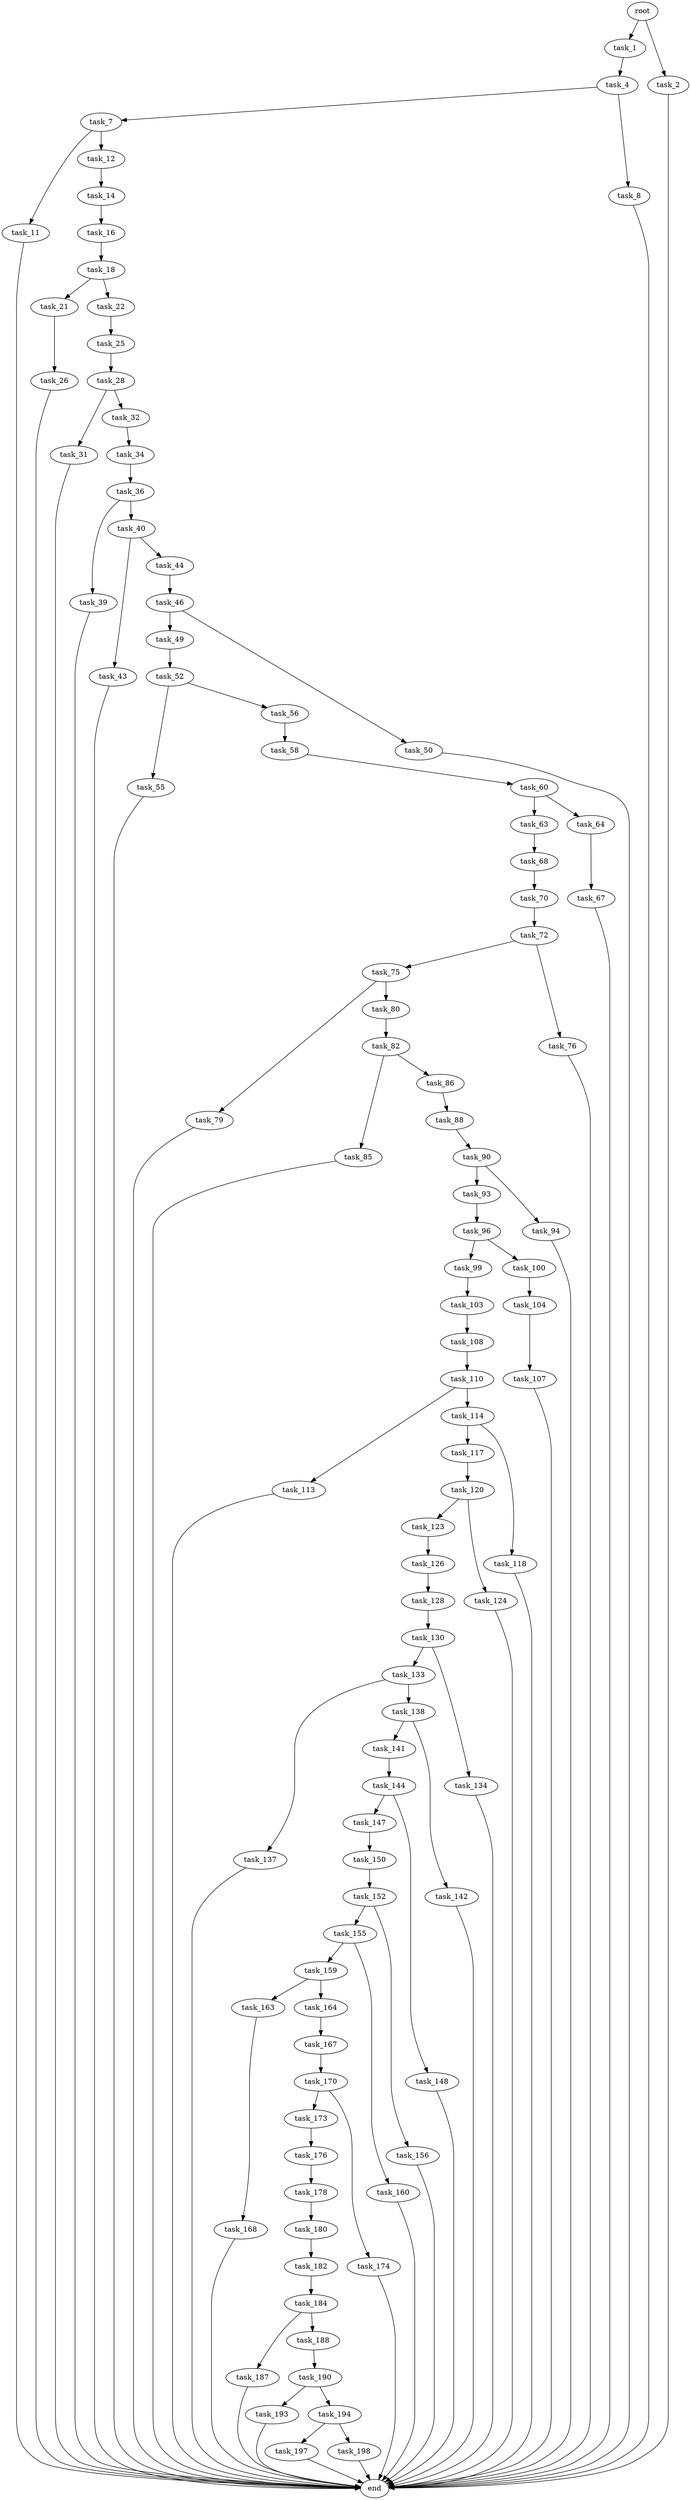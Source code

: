 digraph G {
  root [size="0.000000"];
  task_1 [size="782757789696.000000"];
  task_2 [size="69326462674.000000"];
  task_4 [size="508220740809.000000"];
  task_7 [size="5423034336.000000"];
  task_8 [size="22350446314.000000"];
  task_11 [size="76877833051.000000"];
  task_12 [size="8426686202.000000"];
  task_14 [size="5313893669.000000"];
  task_16 [size="20879623322.000000"];
  task_18 [size="25007803076.000000"];
  task_21 [size="17596549255.000000"];
  task_22 [size="43012969260.000000"];
  task_25 [size="782757789696.000000"];
  task_26 [size="614522869643.000000"];
  task_28 [size="38805863261.000000"];
  task_31 [size="2476110513.000000"];
  task_32 [size="68719476736.000000"];
  task_34 [size="28991029248.000000"];
  task_36 [size="3154472627.000000"];
  task_39 [size="549755813888.000000"];
  task_40 [size="260681498281.000000"];
  task_43 [size="28991029248.000000"];
  task_44 [size="1047395416505.000000"];
  task_46 [size="68719476736.000000"];
  task_49 [size="12732039330.000000"];
  task_50 [size="18334486987.000000"];
  task_52 [size="31798097644.000000"];
  task_55 [size="26660126559.000000"];
  task_56 [size="3382933783.000000"];
  task_58 [size="231928233984.000000"];
  task_60 [size="1491327098.000000"];
  task_63 [size="26178347585.000000"];
  task_64 [size="549755813888.000000"];
  task_67 [size="231928233984.000000"];
  task_68 [size="469346534645.000000"];
  task_70 [size="134217728000.000000"];
  task_72 [size="137663489906.000000"];
  task_75 [size="782757789696.000000"];
  task_76 [size="263517618959.000000"];
  task_79 [size="231928233984.000000"];
  task_80 [size="549755813888.000000"];
  task_82 [size="6584223288.000000"];
  task_85 [size="28991029248.000000"];
  task_86 [size="465166060594.000000"];
  task_88 [size="1086203972564.000000"];
  task_90 [size="7243488070.000000"];
  task_93 [size="368293445632.000000"];
  task_94 [size="8589934592.000000"];
  task_96 [size="549755813888.000000"];
  task_99 [size="6661796099.000000"];
  task_100 [size="549755813888.000000"];
  task_103 [size="1158558060.000000"];
  task_104 [size="4460883070.000000"];
  task_107 [size="27936667918.000000"];
  task_108 [size="3915673281.000000"];
  task_110 [size="338353188544.000000"];
  task_113 [size="368293445632.000000"];
  task_114 [size="782757789696.000000"];
  task_117 [size="134217728000.000000"];
  task_118 [size="11251654624.000000"];
  task_120 [size="28991029248.000000"];
  task_123 [size="1194468188.000000"];
  task_124 [size="3545880492.000000"];
  task_126 [size="264679808094.000000"];
  task_128 [size="549755813888.000000"];
  task_130 [size="20025309472.000000"];
  task_133 [size="240367302767.000000"];
  task_134 [size="12358900142.000000"];
  task_137 [size="3339658245.000000"];
  task_138 [size="116327268983.000000"];
  task_141 [size="10271512559.000000"];
  task_142 [size="32764018387.000000"];
  task_144 [size="219922491155.000000"];
  task_147 [size="3840086232.000000"];
  task_148 [size="7625457401.000000"];
  task_150 [size="28991029248.000000"];
  task_152 [size="570651704490.000000"];
  task_155 [size="435148344876.000000"];
  task_156 [size="10614615830.000000"];
  task_159 [size="28991029248.000000"];
  task_160 [size="368293445632.000000"];
  task_163 [size="5882818821.000000"];
  task_164 [size="1417132251235.000000"];
  task_167 [size="12827815238.000000"];
  task_168 [size="549755813888.000000"];
  task_170 [size="6703617799.000000"];
  task_173 [size="134217728000.000000"];
  task_174 [size="134217728000.000000"];
  task_176 [size="6170277252.000000"];
  task_178 [size="1073741824000.000000"];
  task_180 [size="28991029248.000000"];
  task_182 [size="134217728000.000000"];
  task_184 [size="134217728000.000000"];
  task_187 [size="68719476736.000000"];
  task_188 [size="134217728000.000000"];
  task_190 [size="1964560988.000000"];
  task_193 [size="19746707542.000000"];
  task_194 [size="782757789696.000000"];
  task_197 [size="30411173624.000000"];
  task_198 [size="8570291186.000000"];
  end [size="0.000000"];

  root -> task_1 [size="1.000000"];
  root -> task_2 [size="1.000000"];
  task_1 -> task_4 [size="679477248.000000"];
  task_2 -> end [size="1.000000"];
  task_4 -> task_7 [size="411041792.000000"];
  task_4 -> task_8 [size="411041792.000000"];
  task_7 -> task_11 [size="411041792.000000"];
  task_7 -> task_12 [size="411041792.000000"];
  task_8 -> end [size="1.000000"];
  task_11 -> end [size="1.000000"];
  task_12 -> task_14 [size="411041792.000000"];
  task_14 -> task_16 [size="536870912.000000"];
  task_16 -> task_18 [size="33554432.000000"];
  task_18 -> task_21 [size="838860800.000000"];
  task_18 -> task_22 [size="838860800.000000"];
  task_21 -> task_26 [size="301989888.000000"];
  task_22 -> task_25 [size="838860800.000000"];
  task_25 -> task_28 [size="679477248.000000"];
  task_26 -> end [size="1.000000"];
  task_28 -> task_31 [size="838860800.000000"];
  task_28 -> task_32 [size="838860800.000000"];
  task_31 -> end [size="1.000000"];
  task_32 -> task_34 [size="134217728.000000"];
  task_34 -> task_36 [size="75497472.000000"];
  task_36 -> task_39 [size="134217728.000000"];
  task_36 -> task_40 [size="134217728.000000"];
  task_39 -> end [size="1.000000"];
  task_40 -> task_43 [size="301989888.000000"];
  task_40 -> task_44 [size="301989888.000000"];
  task_43 -> end [size="1.000000"];
  task_44 -> task_46 [size="838860800.000000"];
  task_46 -> task_49 [size="134217728.000000"];
  task_46 -> task_50 [size="134217728.000000"];
  task_49 -> task_52 [size="536870912.000000"];
  task_50 -> end [size="1.000000"];
  task_52 -> task_55 [size="33554432.000000"];
  task_52 -> task_56 [size="33554432.000000"];
  task_55 -> end [size="1.000000"];
  task_56 -> task_58 [size="134217728.000000"];
  task_58 -> task_60 [size="301989888.000000"];
  task_60 -> task_63 [size="33554432.000000"];
  task_60 -> task_64 [size="33554432.000000"];
  task_63 -> task_68 [size="679477248.000000"];
  task_64 -> task_67 [size="536870912.000000"];
  task_67 -> end [size="1.000000"];
  task_68 -> task_70 [size="536870912.000000"];
  task_70 -> task_72 [size="209715200.000000"];
  task_72 -> task_75 [size="301989888.000000"];
  task_72 -> task_76 [size="301989888.000000"];
  task_75 -> task_79 [size="679477248.000000"];
  task_75 -> task_80 [size="679477248.000000"];
  task_76 -> end [size="1.000000"];
  task_79 -> end [size="1.000000"];
  task_80 -> task_82 [size="536870912.000000"];
  task_82 -> task_85 [size="301989888.000000"];
  task_82 -> task_86 [size="301989888.000000"];
  task_85 -> end [size="1.000000"];
  task_86 -> task_88 [size="411041792.000000"];
  task_88 -> task_90 [size="838860800.000000"];
  task_90 -> task_93 [size="301989888.000000"];
  task_90 -> task_94 [size="301989888.000000"];
  task_93 -> task_96 [size="411041792.000000"];
  task_94 -> end [size="1.000000"];
  task_96 -> task_99 [size="536870912.000000"];
  task_96 -> task_100 [size="536870912.000000"];
  task_99 -> task_103 [size="679477248.000000"];
  task_100 -> task_104 [size="536870912.000000"];
  task_103 -> task_108 [size="33554432.000000"];
  task_104 -> task_107 [size="209715200.000000"];
  task_107 -> end [size="1.000000"];
  task_108 -> task_110 [size="301989888.000000"];
  task_110 -> task_113 [size="411041792.000000"];
  task_110 -> task_114 [size="411041792.000000"];
  task_113 -> end [size="1.000000"];
  task_114 -> task_117 [size="679477248.000000"];
  task_114 -> task_118 [size="679477248.000000"];
  task_117 -> task_120 [size="209715200.000000"];
  task_118 -> end [size="1.000000"];
  task_120 -> task_123 [size="75497472.000000"];
  task_120 -> task_124 [size="75497472.000000"];
  task_123 -> task_126 [size="33554432.000000"];
  task_124 -> end [size="1.000000"];
  task_126 -> task_128 [size="838860800.000000"];
  task_128 -> task_130 [size="536870912.000000"];
  task_130 -> task_133 [size="679477248.000000"];
  task_130 -> task_134 [size="679477248.000000"];
  task_133 -> task_137 [size="536870912.000000"];
  task_133 -> task_138 [size="536870912.000000"];
  task_134 -> end [size="1.000000"];
  task_137 -> end [size="1.000000"];
  task_138 -> task_141 [size="536870912.000000"];
  task_138 -> task_142 [size="536870912.000000"];
  task_141 -> task_144 [size="209715200.000000"];
  task_142 -> end [size="1.000000"];
  task_144 -> task_147 [size="679477248.000000"];
  task_144 -> task_148 [size="679477248.000000"];
  task_147 -> task_150 [size="75497472.000000"];
  task_148 -> end [size="1.000000"];
  task_150 -> task_152 [size="75497472.000000"];
  task_152 -> task_155 [size="679477248.000000"];
  task_152 -> task_156 [size="679477248.000000"];
  task_155 -> task_159 [size="536870912.000000"];
  task_155 -> task_160 [size="536870912.000000"];
  task_156 -> end [size="1.000000"];
  task_159 -> task_163 [size="75497472.000000"];
  task_159 -> task_164 [size="75497472.000000"];
  task_160 -> end [size="1.000000"];
  task_163 -> task_168 [size="301989888.000000"];
  task_164 -> task_167 [size="838860800.000000"];
  task_167 -> task_170 [size="411041792.000000"];
  task_168 -> end [size="1.000000"];
  task_170 -> task_173 [size="134217728.000000"];
  task_170 -> task_174 [size="134217728.000000"];
  task_173 -> task_176 [size="209715200.000000"];
  task_174 -> end [size="1.000000"];
  task_176 -> task_178 [size="679477248.000000"];
  task_178 -> task_180 [size="838860800.000000"];
  task_180 -> task_182 [size="75497472.000000"];
  task_182 -> task_184 [size="209715200.000000"];
  task_184 -> task_187 [size="209715200.000000"];
  task_184 -> task_188 [size="209715200.000000"];
  task_187 -> end [size="1.000000"];
  task_188 -> task_190 [size="209715200.000000"];
  task_190 -> task_193 [size="33554432.000000"];
  task_190 -> task_194 [size="33554432.000000"];
  task_193 -> end [size="1.000000"];
  task_194 -> task_197 [size="679477248.000000"];
  task_194 -> task_198 [size="679477248.000000"];
  task_197 -> end [size="1.000000"];
  task_198 -> end [size="1.000000"];
}
